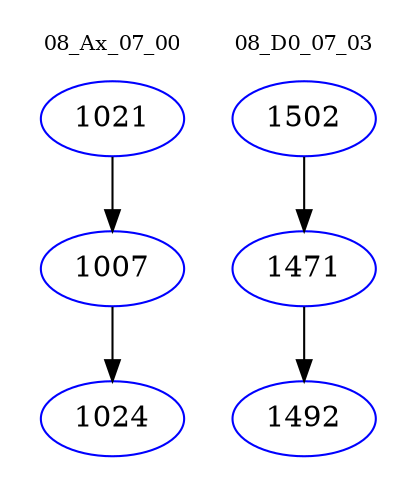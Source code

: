 digraph{
subgraph cluster_0 {
color = white
label = "08_Ax_07_00";
fontsize=10;
T0_1021 [label="1021", color="blue"]
T0_1021 -> T0_1007 [color="black"]
T0_1007 [label="1007", color="blue"]
T0_1007 -> T0_1024 [color="black"]
T0_1024 [label="1024", color="blue"]
}
subgraph cluster_1 {
color = white
label = "08_D0_07_03";
fontsize=10;
T1_1502 [label="1502", color="blue"]
T1_1502 -> T1_1471 [color="black"]
T1_1471 [label="1471", color="blue"]
T1_1471 -> T1_1492 [color="black"]
T1_1492 [label="1492", color="blue"]
}
}
